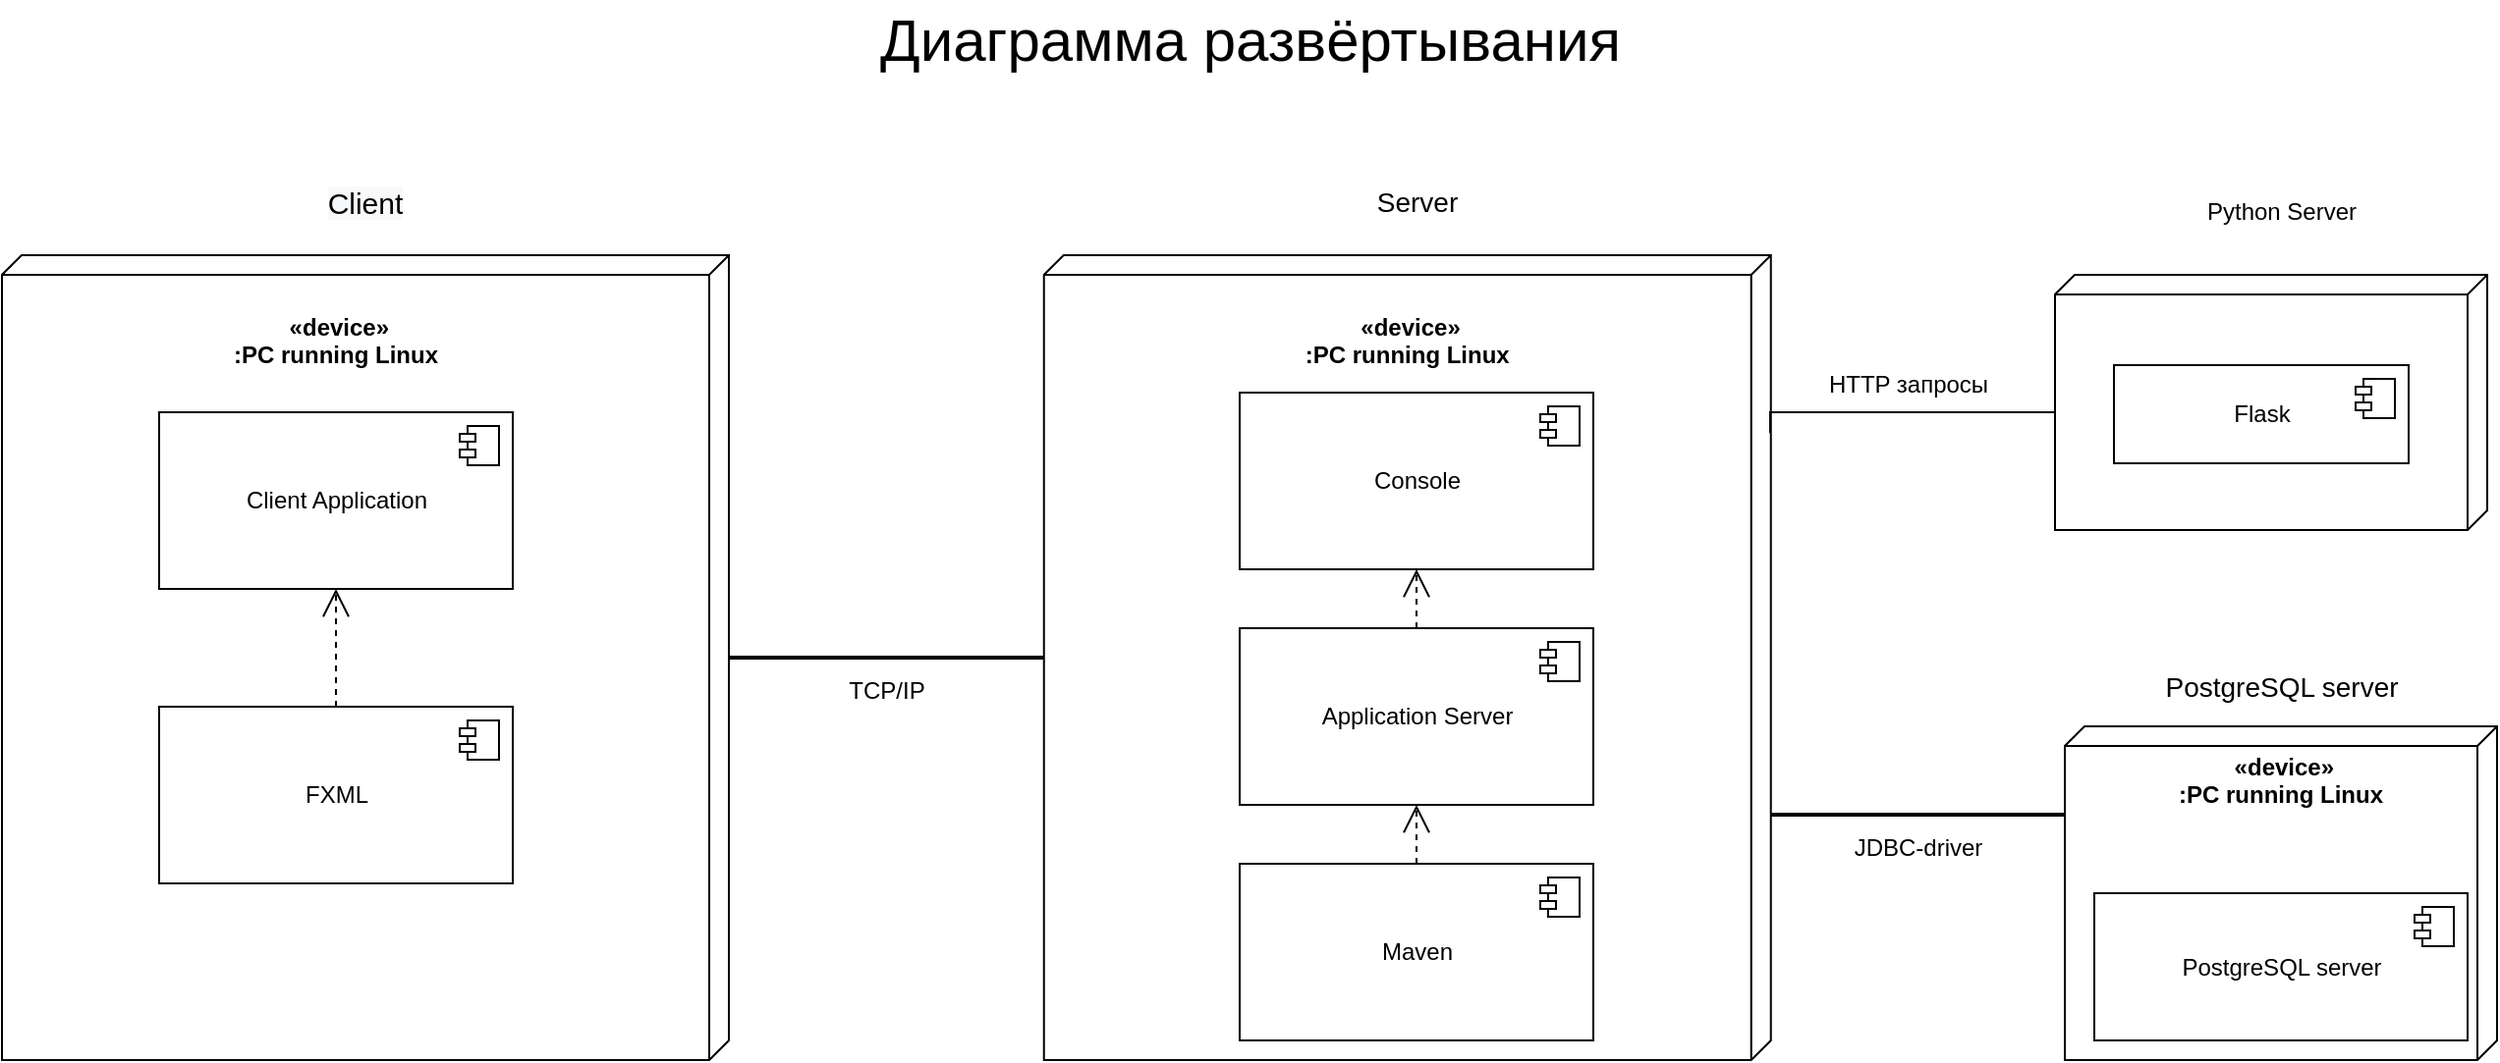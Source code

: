 <mxfile version="13.9.9" type="device"><diagram id="NyfrzlqcgnCC0Z7Iub0G" name="Страница 1"><mxGraphModel dx="2859" dy="-2811" grid="1" gridSize="10" guides="1" tooltips="1" connect="1" arrows="1" fold="1" page="1" pageScale="1" pageWidth="827" pageHeight="1169" math="0" shadow="0"><root><mxCell id="0"/><mxCell id="1" parent="0"/><mxCell id="ONmoncYdyhca-8g81Trg-7" value="" style="verticalAlign=top;align=left;spacingTop=8;spacingLeft=2;spacingRight=12;shape=cube;size=10;direction=south;fontStyle=4;html=1;" parent="1" vertex="1"><mxGeometry x="-789.63" y="3910" width="370" height="410" as="geometry"/></mxCell><mxCell id="ONmoncYdyhca-8g81Trg-10" value=" «device»&#10;:PC running Linux" style="text;align=center;fontStyle=1;verticalAlign=middle;spacingLeft=3;spacingRight=3;strokeColor=none;rotatable=0;points=[[0,0.5],[1,0.5]];portConstraint=eastwest;" parent="1" vertex="1"><mxGeometry x="-644.63" y="3940" width="80" height="26" as="geometry"/></mxCell><mxCell id="ONmoncYdyhca-8g81Trg-11" value="" style="verticalAlign=top;align=left;spacingTop=8;spacingLeft=2;spacingRight=12;shape=cube;size=10;direction=south;fontStyle=4;html=1;" parent="1" vertex="1"><mxGeometry x="-1320" y="3910" width="370" height="410" as="geometry"/></mxCell><mxCell id="ONmoncYdyhca-8g81Trg-12" value=" «device»&#10;:PC running Linux" style="text;align=center;fontStyle=1;verticalAlign=middle;spacingLeft=3;spacingRight=3;strokeColor=none;rotatable=0;points=[[0,0.5],[1,0.5]];portConstraint=eastwest;" parent="1" vertex="1"><mxGeometry x="-1190" y="3940" width="80" height="26" as="geometry"/></mxCell><mxCell id="ONmoncYdyhca-8g81Trg-13" value="" style="verticalAlign=top;align=left;spacingTop=8;spacingLeft=2;spacingRight=12;shape=cube;size=10;direction=south;fontStyle=4;html=1;" parent="1" vertex="1"><mxGeometry x="-270" y="4150" width="220" height="170" as="geometry"/></mxCell><mxCell id="ONmoncYdyhca-8g81Trg-14" value=" «device»&#10;:PC running Linux" style="text;align=center;fontStyle=1;verticalAlign=middle;spacingLeft=3;spacingRight=3;strokeColor=none;rotatable=0;points=[[0,0.5],[1,0.5]];portConstraint=eastwest;" parent="1" vertex="1"><mxGeometry x="-200" y="4164" width="80" height="26" as="geometry"/></mxCell><mxCell id="ONmoncYdyhca-8g81Trg-21" value="TCP/IP" style="line;strokeWidth=2;html=1;" parent="1" vertex="1"><mxGeometry x="-949.63" y="4110" width="160" height="10" as="geometry"/></mxCell><mxCell id="ONmoncYdyhca-8g81Trg-22" value="JDBC-driver" style="line;strokeWidth=2;html=1;" parent="1" vertex="1"><mxGeometry x="-419.63" y="4190" width="149.63" height="10" as="geometry"/></mxCell><mxCell id="ONmoncYdyhca-8g81Trg-23" value="Client Application" style="html=1;dropTarget=0;" parent="1" vertex="1"><mxGeometry x="-1240" y="3990" width="180" height="90" as="geometry"/></mxCell><mxCell id="ONmoncYdyhca-8g81Trg-24" value="" style="shape=module;jettyWidth=8;jettyHeight=4;" parent="ONmoncYdyhca-8g81Trg-23" vertex="1"><mxGeometry x="1" width="20" height="20" relative="1" as="geometry"><mxPoint x="-27" y="7" as="offset"/></mxGeometry></mxCell><mxCell id="ONmoncYdyhca-8g81Trg-25" value="FXML" style="html=1;dropTarget=0;" parent="1" vertex="1"><mxGeometry x="-1240" y="4140" width="180" height="90" as="geometry"/></mxCell><mxCell id="ONmoncYdyhca-8g81Trg-26" value="" style="shape=module;jettyWidth=8;jettyHeight=4;" parent="ONmoncYdyhca-8g81Trg-25" vertex="1"><mxGeometry x="1" width="20" height="20" relative="1" as="geometry"><mxPoint x="-27" y="7" as="offset"/></mxGeometry></mxCell><mxCell id="ONmoncYdyhca-8g81Trg-27" value="Console" style="html=1;dropTarget=0;" parent="1" vertex="1"><mxGeometry x="-690" y="3980" width="180" height="90" as="geometry"/></mxCell><mxCell id="ONmoncYdyhca-8g81Trg-28" value="" style="shape=module;jettyWidth=8;jettyHeight=4;" parent="ONmoncYdyhca-8g81Trg-27" vertex="1"><mxGeometry x="1" width="20" height="20" relative="1" as="geometry"><mxPoint x="-27" y="7" as="offset"/></mxGeometry></mxCell><mxCell id="ONmoncYdyhca-8g81Trg-29" value="Application Server" style="html=1;dropTarget=0;" parent="1" vertex="1"><mxGeometry x="-690" y="4100" width="180" height="90" as="geometry"/></mxCell><mxCell id="ONmoncYdyhca-8g81Trg-30" value="" style="shape=module;jettyWidth=8;jettyHeight=4;" parent="ONmoncYdyhca-8g81Trg-29" vertex="1"><mxGeometry x="1" width="20" height="20" relative="1" as="geometry"><mxPoint x="-27" y="7" as="offset"/></mxGeometry></mxCell><mxCell id="ONmoncYdyhca-8g81Trg-31" value="Maven" style="html=1;dropTarget=0;" parent="1" vertex="1"><mxGeometry x="-690" y="4220" width="180" height="90" as="geometry"/></mxCell><mxCell id="ONmoncYdyhca-8g81Trg-32" value="" style="shape=module;jettyWidth=8;jettyHeight=4;" parent="ONmoncYdyhca-8g81Trg-31" vertex="1"><mxGeometry x="1" width="20" height="20" relative="1" as="geometry"><mxPoint x="-27" y="7" as="offset"/></mxGeometry></mxCell><mxCell id="ONmoncYdyhca-8g81Trg-33" value="PostgreSQL server" style="html=1;dropTarget=0;" parent="1" vertex="1"><mxGeometry x="-255" y="4235" width="190" height="75" as="geometry"/></mxCell><mxCell id="ONmoncYdyhca-8g81Trg-34" value="" style="shape=module;jettyWidth=8;jettyHeight=4;" parent="ONmoncYdyhca-8g81Trg-33" vertex="1"><mxGeometry x="1" width="20" height="20" relative="1" as="geometry"><mxPoint x="-27" y="7" as="offset"/></mxGeometry></mxCell><mxCell id="ONmoncYdyhca-8g81Trg-40" value="" style="endArrow=open;endSize=12;dashed=1;html=1;entryX=0.5;entryY=1;entryDx=0;entryDy=0;exitX=0.5;exitY=0;exitDx=0;exitDy=0;" parent="1" source="ONmoncYdyhca-8g81Trg-25" target="ONmoncYdyhca-8g81Trg-23" edge="1"><mxGeometry width="160" relative="1" as="geometry"><mxPoint x="-970" y="4189" as="sourcePoint"/><mxPoint x="-810" y="4189" as="targetPoint"/></mxGeometry></mxCell><mxCell id="ONmoncYdyhca-8g81Trg-41" value="" style="endArrow=open;endSize=12;dashed=1;html=1;entryX=0.5;entryY=1;entryDx=0;entryDy=0;" parent="1" target="ONmoncYdyhca-8g81Trg-27" edge="1"><mxGeometry width="160" relative="1" as="geometry"><mxPoint x="-600" y="4100" as="sourcePoint"/><mxPoint x="-600.5" y="4080" as="targetPoint"/></mxGeometry></mxCell><mxCell id="ONmoncYdyhca-8g81Trg-43" value="" style="endArrow=open;endSize=12;dashed=1;html=1;entryX=0.5;entryY=1;entryDx=0;entryDy=0;exitX=0.5;exitY=0;exitDx=0;exitDy=0;" parent="1" source="ONmoncYdyhca-8g81Trg-31" target="ONmoncYdyhca-8g81Trg-29" edge="1"><mxGeometry width="160" relative="1" as="geometry"><mxPoint x="-590" y="4120" as="sourcePoint"/><mxPoint x="-590.5" y="4090" as="targetPoint"/></mxGeometry></mxCell><mxCell id="Qu4vAQi-6nX8DyKCSvzY-1" value="&lt;span style=&quot;font-size: 14px&quot;&gt;PostgreSQL server&lt;/span&gt;" style="text;html=1;align=center;verticalAlign=middle;resizable=0;points=[];autosize=1;strokeColor=none;fillColor=none;fontSize=14;" parent="1" vertex="1"><mxGeometry x="-225" y="4120" width="130" height="20" as="geometry"/></mxCell><mxCell id="Qu4vAQi-6nX8DyKCSvzY-2" value="&lt;span style=&quot;font-size: 14px;&quot;&gt;Server&lt;/span&gt;" style="text;html=1;align=center;verticalAlign=middle;resizable=0;points=[];autosize=1;strokeColor=none;fillColor=none;fontSize=14;" parent="1" vertex="1"><mxGeometry x="-630" y="3873" width="60" height="20" as="geometry"/></mxCell><mxCell id="Qu4vAQi-6nX8DyKCSvzY-3" value="&lt;span style=&quot;color: rgb(0, 0, 0); font-family: helvetica; font-size: 15px; font-style: normal; font-weight: 400; letter-spacing: normal; text-indent: 0px; text-transform: none; word-spacing: 0px; background-color: rgb(248, 249, 250); display: inline; float: none;&quot;&gt;Client&lt;/span&gt;" style="text;whiteSpace=wrap;html=1;fontSize=15;align=center;verticalAlign=middle;" parent="1" vertex="1"><mxGeometry x="-1170" y="3868" width="70" height="30" as="geometry"/></mxCell><mxCell id="tR_GLKNbwq3_0VSmNTgx-2" value="Диаграмма развёртывания" style="text;html=1;align=center;verticalAlign=middle;resizable=0;points=[];autosize=1;strokeColor=none;fillColor=none;fontSize=30;" parent="1" vertex="1"><mxGeometry x="-880" y="3780" width="390" height="40" as="geometry"/></mxCell><mxCell id="Nevd0IYjMYYx1mPOfgOm-5" style="edgeStyle=orthogonalEdgeStyle;rounded=0;orthogonalLoop=1;jettySize=auto;html=1;exitX=0;exitY=0;exitDx=70;exitDy=220;exitPerimeter=0;entryX=0.221;entryY=0.001;entryDx=0;entryDy=0;entryPerimeter=0;endArrow=none;endFill=0;" edge="1" parent="1" source="Nevd0IYjMYYx1mPOfgOm-1" target="ONmoncYdyhca-8g81Trg-7"><mxGeometry relative="1" as="geometry"><Array as="points"><mxPoint x="-420" y="3990"/></Array></mxGeometry></mxCell><mxCell id="Nevd0IYjMYYx1mPOfgOm-1" value="" style="verticalAlign=top;align=left;spacingTop=8;spacingLeft=2;spacingRight=12;shape=cube;size=10;direction=south;fontStyle=4;html=1;" vertex="1" parent="1"><mxGeometry x="-275" y="3920" width="220" height="130" as="geometry"/></mxCell><mxCell id="Nevd0IYjMYYx1mPOfgOm-2" value="Flask" style="html=1;dropTarget=0;" vertex="1" parent="1"><mxGeometry x="-245" y="3966" width="150" height="50" as="geometry"/></mxCell><mxCell id="Nevd0IYjMYYx1mPOfgOm-3" value="" style="shape=module;jettyWidth=8;jettyHeight=4;" vertex="1" parent="Nevd0IYjMYYx1mPOfgOm-2"><mxGeometry x="1" width="20" height="20" relative="1" as="geometry"><mxPoint x="-27" y="7" as="offset"/></mxGeometry></mxCell><mxCell id="Nevd0IYjMYYx1mPOfgOm-6" value="HTTP запросы" style="text;html=1;align=center;verticalAlign=middle;resizable=0;points=[];autosize=1;" vertex="1" parent="1"><mxGeometry x="-400" y="3966" width="100" height="20" as="geometry"/></mxCell><mxCell id="Nevd0IYjMYYx1mPOfgOm-7" value="Python Server" style="text;html=1;align=center;verticalAlign=middle;resizable=0;points=[];autosize=1;" vertex="1" parent="1"><mxGeometry x="-205" y="3878" width="90" height="20" as="geometry"/></mxCell></root></mxGraphModel></diagram></mxfile>